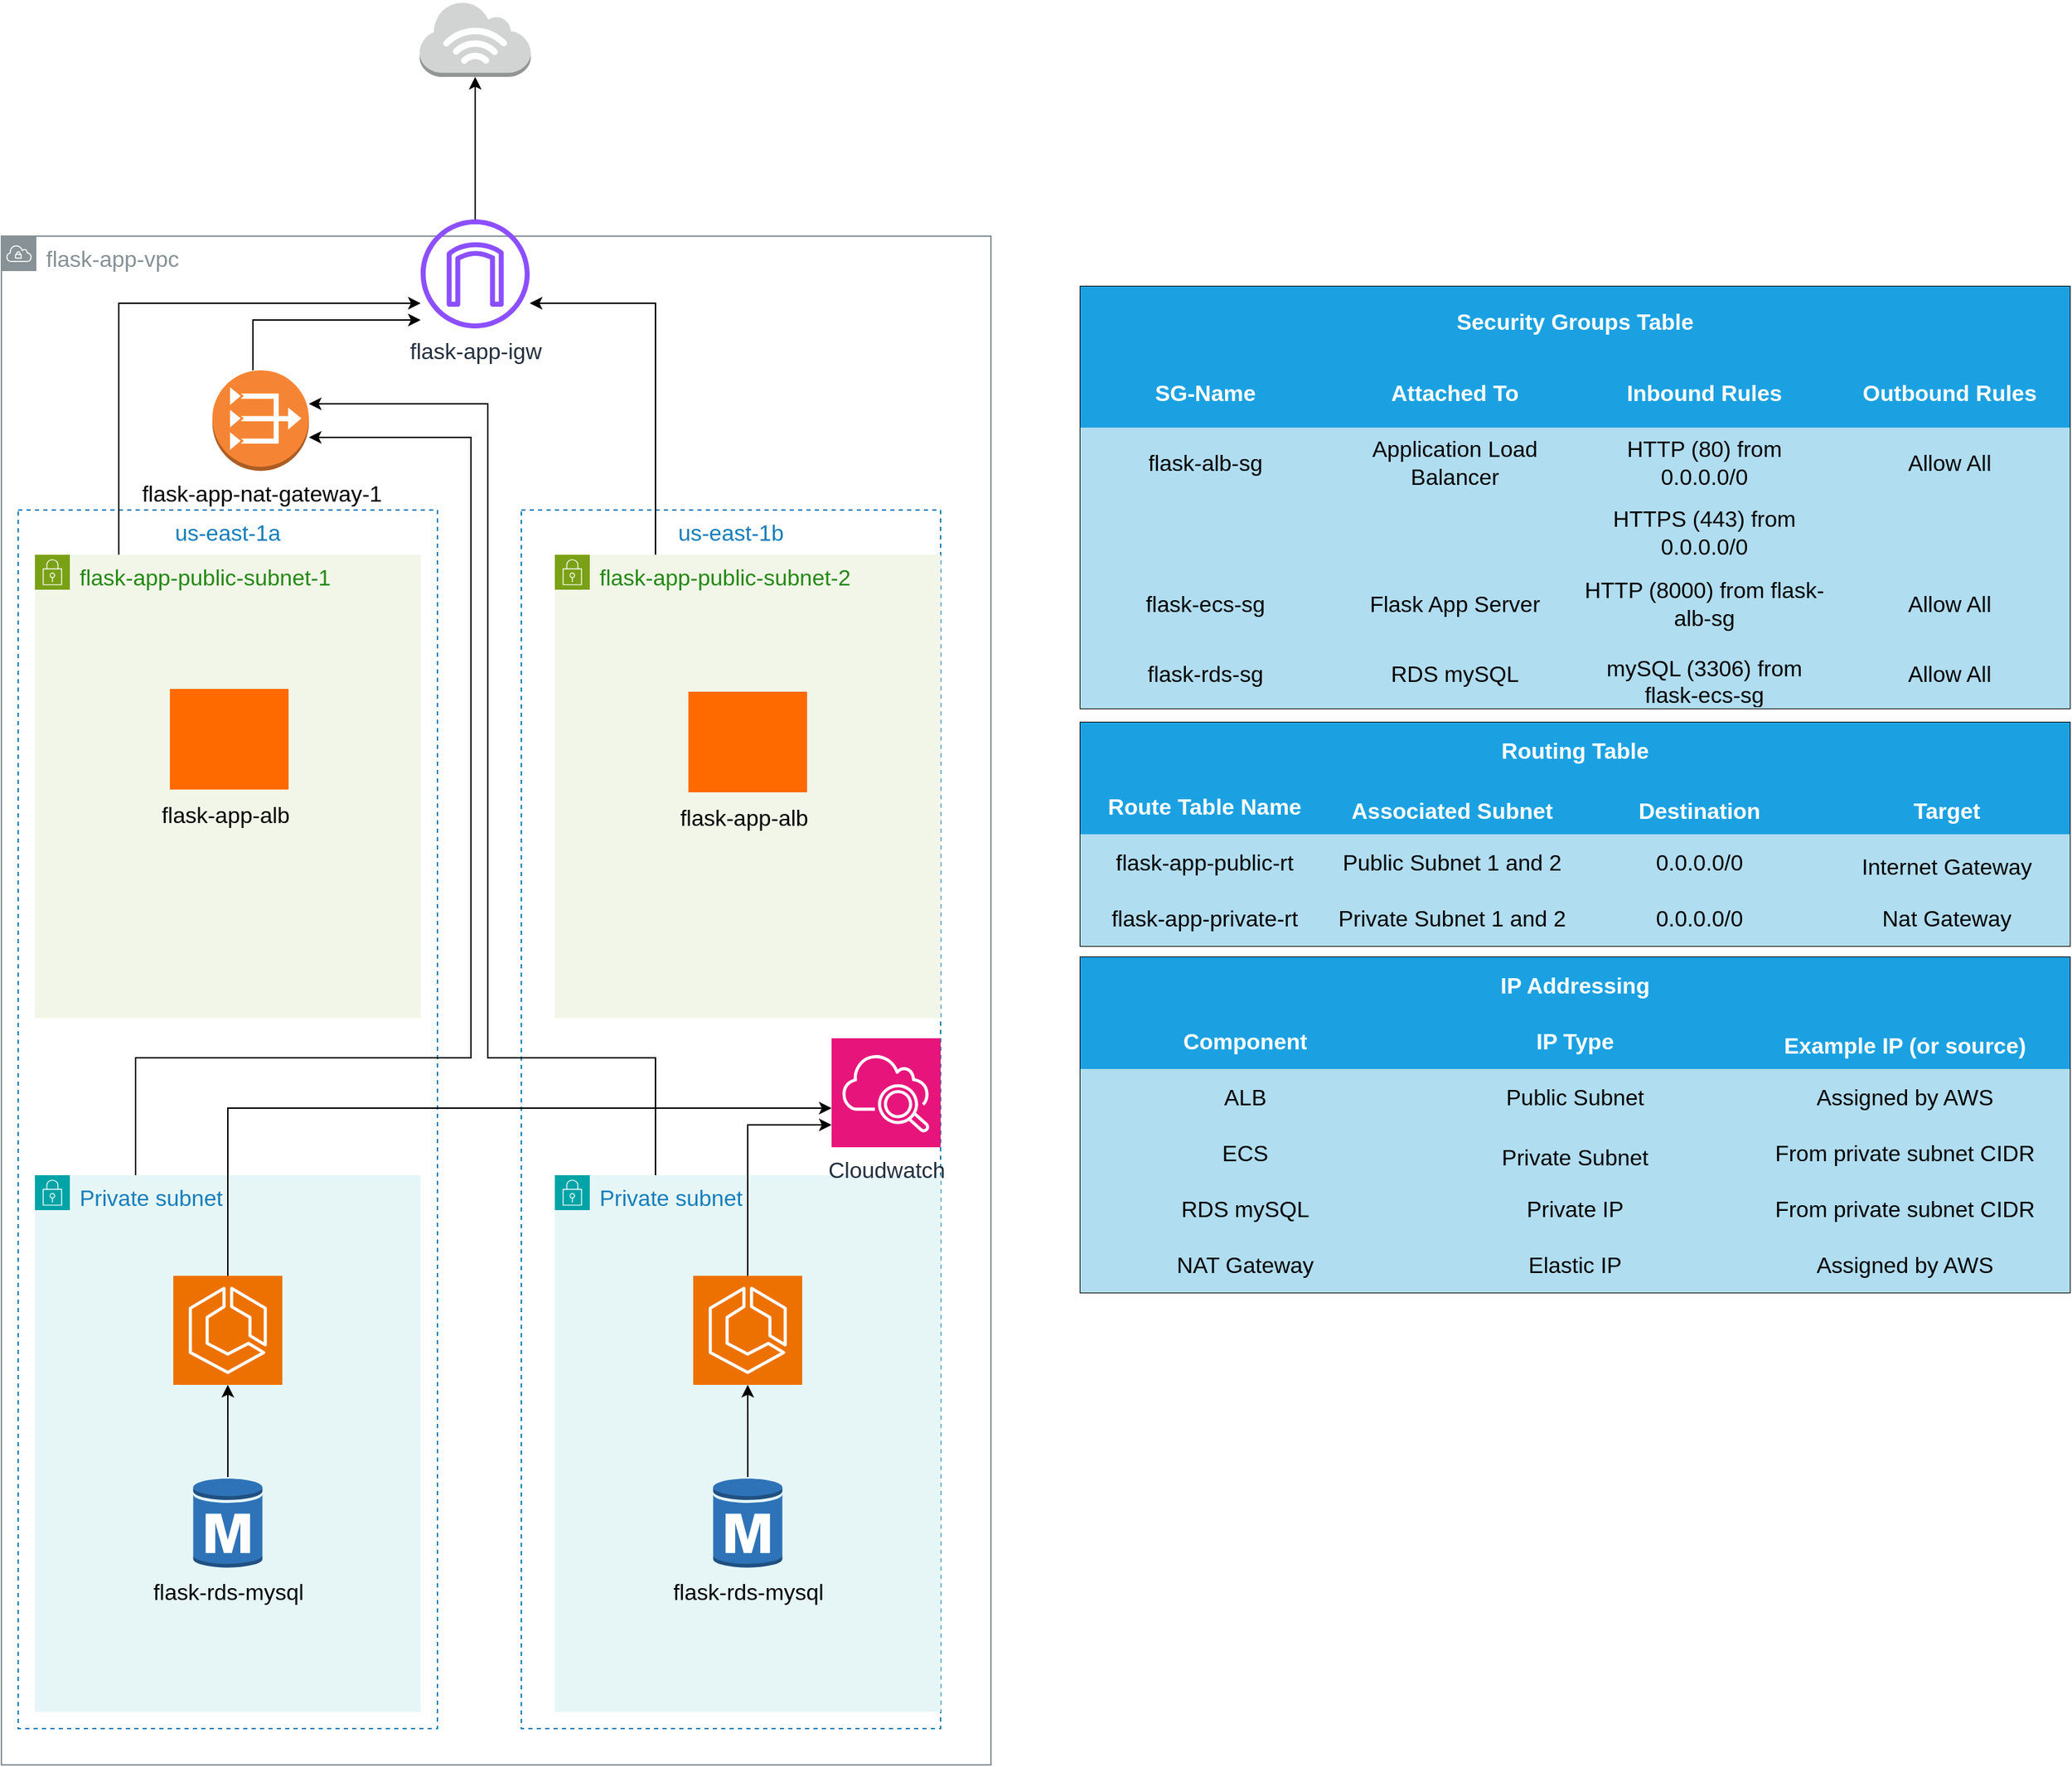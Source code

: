 <mxfile version="27.0.6">
  <diagram name="Page-1" id="0m1XhnVQOJABBrUDHAFr">
    <mxGraphModel dx="905" dy="2418" grid="1" gridSize="12" guides="1" tooltips="1" connect="1" arrows="1" fold="1" page="1" pageScale="1" pageWidth="850" pageHeight="1100" math="0" shadow="0">
      <root>
        <mxCell id="0" />
        <mxCell id="1" parent="0" />
        <mxCell id="5sGRlYk1nXiFRxYiFj2U-57" value="us-east-1a" style="fillColor=none;strokeColor=#147EBA;dashed=1;verticalAlign=top;fontStyle=0;fontColor=#147EBA;whiteSpace=wrap;html=1;fontSize=16;" vertex="1" parent="1">
          <mxGeometry x="1932" y="172" width="300" height="872" as="geometry" />
        </mxCell>
        <mxCell id="5sGRlYk1nXiFRxYiFj2U-2" value="flask-app-vpc" style="sketch=0;outlineConnect=0;gradientColor=none;html=1;whiteSpace=wrap;fontSize=16;fontStyle=0;shape=mxgraph.aws4.group;grIcon=mxgraph.aws4.group_vpc;strokeColor=#879196;fillColor=none;verticalAlign=top;align=left;spacingLeft=30;fontColor=#879196;dashed=0;" vertex="1" parent="1">
          <mxGeometry x="1920" y="-24" width="708" height="1094" as="geometry" />
        </mxCell>
        <mxCell id="5sGRlYk1nXiFRxYiFj2U-61" value="us-east-1b" style="fillColor=none;strokeColor=#147EBA;dashed=1;verticalAlign=top;fontStyle=0;fontColor=#147EBA;whiteSpace=wrap;html=1;fontSize=16;" vertex="1" parent="1">
          <mxGeometry x="2292" y="172" width="300" height="872" as="geometry" />
        </mxCell>
        <mxCell id="w7n4Dt8wZnps2Ih1N_sg-29" value="" style="shape=table;startSize=0;container=1;collapsible=0;childLayout=tableLayout;fontSize=16;" parent="1" vertex="1">
          <mxGeometry x="2692" y="12" width="708" height="302" as="geometry" />
        </mxCell>
        <mxCell id="w7n4Dt8wZnps2Ih1N_sg-30" value="" style="shape=tableRow;horizontal=0;startSize=0;swimlaneHead=0;swimlaneBody=0;strokeColor=inherit;top=0;left=0;bottom=0;right=0;collapsible=0;dropTarget=0;fillColor=none;points=[[0,0.5],[1,0.5]];portConstraint=eastwest;fontSize=16;" parent="w7n4Dt8wZnps2Ih1N_sg-29" vertex="1">
          <mxGeometry width="708" height="50" as="geometry" />
        </mxCell>
        <mxCell id="w7n4Dt8wZnps2Ih1N_sg-31" value="Security Groups Table" style="shape=partialRectangle;html=1;whiteSpace=wrap;connectable=0;overflow=hidden;top=0;left=0;bottom=0;right=0;pointerEvents=1;fontSize=16;rowspan=1;colspan=4;fontStyle=1;fillColor=#1ba1e2;strokeColor=#006EAF;fontColor=#ffffff;" parent="w7n4Dt8wZnps2Ih1N_sg-30" vertex="1">
          <mxGeometry width="708" height="50" as="geometry">
            <mxRectangle width="179" height="50" as="alternateBounds" />
          </mxGeometry>
        </mxCell>
        <mxCell id="w7n4Dt8wZnps2Ih1N_sg-32" value="" style="shape=partialRectangle;html=1;whiteSpace=wrap;connectable=0;strokeColor=#006EAF;overflow=hidden;fillColor=#1ba1e2;top=0;left=0;bottom=0;right=0;pointerEvents=1;fontSize=16;fontColor=#ffffff;" parent="w7n4Dt8wZnps2Ih1N_sg-30" vertex="1" visible="0">
          <mxGeometry x="179" width="178" height="50" as="geometry">
            <mxRectangle width="178" height="50" as="alternateBounds" />
          </mxGeometry>
        </mxCell>
        <mxCell id="w7n4Dt8wZnps2Ih1N_sg-33" value="" style="shape=partialRectangle;html=1;whiteSpace=wrap;connectable=0;strokeColor=#006EAF;overflow=hidden;fillColor=#1ba1e2;top=0;left=0;bottom=0;right=0;pointerEvents=1;fontSize=16;fontColor=#ffffff;" parent="w7n4Dt8wZnps2Ih1N_sg-30" vertex="1" visible="0">
          <mxGeometry x="357" width="179" height="50" as="geometry">
            <mxRectangle width="179" height="50" as="alternateBounds" />
          </mxGeometry>
        </mxCell>
        <mxCell id="w7n4Dt8wZnps2Ih1N_sg-42" style="shape=partialRectangle;html=1;whiteSpace=wrap;connectable=0;strokeColor=#006EAF;overflow=hidden;fillColor=#1ba1e2;top=0;left=0;bottom=0;right=0;pointerEvents=1;fontSize=16;fontColor=#ffffff;" parent="w7n4Dt8wZnps2Ih1N_sg-30" vertex="1" visible="0">
          <mxGeometry x="536" width="172" height="50" as="geometry">
            <mxRectangle width="172" height="50" as="alternateBounds" />
          </mxGeometry>
        </mxCell>
        <mxCell id="w7n4Dt8wZnps2Ih1N_sg-34" value="" style="shape=tableRow;horizontal=0;startSize=0;swimlaneHead=0;swimlaneBody=0;strokeColor=inherit;top=0;left=0;bottom=0;right=0;collapsible=0;dropTarget=0;fillColor=none;points=[[0,0.5],[1,0.5]];portConstraint=eastwest;fontSize=16;" parent="w7n4Dt8wZnps2Ih1N_sg-29" vertex="1">
          <mxGeometry y="50" width="708" height="51" as="geometry" />
        </mxCell>
        <mxCell id="w7n4Dt8wZnps2Ih1N_sg-35" value="SG-Name" style="shape=partialRectangle;html=1;whiteSpace=wrap;connectable=0;overflow=hidden;top=0;left=0;bottom=0;right=0;pointerEvents=1;fontSize=16;align=center;fontStyle=1;fillColor=#1ba1e2;strokeColor=#006EAF;fontColor=#ffffff;" parent="w7n4Dt8wZnps2Ih1N_sg-34" vertex="1">
          <mxGeometry width="179" height="51" as="geometry">
            <mxRectangle width="179" height="51" as="alternateBounds" />
          </mxGeometry>
        </mxCell>
        <mxCell id="w7n4Dt8wZnps2Ih1N_sg-36" value="Attached To" style="shape=partialRectangle;html=1;whiteSpace=wrap;connectable=0;overflow=hidden;top=0;left=0;bottom=0;right=0;pointerEvents=1;fontSize=16;align=center;fontStyle=1;fillColor=#1ba1e2;strokeColor=#006EAF;fontColor=#ffffff;" parent="w7n4Dt8wZnps2Ih1N_sg-34" vertex="1">
          <mxGeometry x="179" width="178" height="51" as="geometry">
            <mxRectangle width="178" height="51" as="alternateBounds" />
          </mxGeometry>
        </mxCell>
        <mxCell id="w7n4Dt8wZnps2Ih1N_sg-37" value="Inbound Rules" style="shape=partialRectangle;html=1;whiteSpace=wrap;connectable=0;overflow=hidden;top=0;left=0;bottom=0;right=0;pointerEvents=1;fontSize=16;align=center;fontStyle=1;fillColor=#1ba1e2;strokeColor=#006EAF;fontColor=#ffffff;" parent="w7n4Dt8wZnps2Ih1N_sg-34" vertex="1">
          <mxGeometry x="357" width="179" height="51" as="geometry">
            <mxRectangle width="179" height="51" as="alternateBounds" />
          </mxGeometry>
        </mxCell>
        <mxCell id="w7n4Dt8wZnps2Ih1N_sg-43" value="Outbound Rules" style="shape=partialRectangle;html=1;whiteSpace=wrap;connectable=0;overflow=hidden;top=0;left=0;bottom=0;right=0;pointerEvents=1;fontSize=16;align=center;fontStyle=1;fillColor=#1ba1e2;strokeColor=#006EAF;fontColor=#ffffff;" parent="w7n4Dt8wZnps2Ih1N_sg-34" vertex="1">
          <mxGeometry x="536" width="172" height="51" as="geometry">
            <mxRectangle width="172" height="51" as="alternateBounds" />
          </mxGeometry>
        </mxCell>
        <mxCell id="w7n4Dt8wZnps2Ih1N_sg-38" value="" style="shape=tableRow;horizontal=0;startSize=0;swimlaneHead=0;swimlaneBody=0;strokeColor=inherit;top=0;left=0;bottom=0;right=0;collapsible=0;dropTarget=0;fillColor=none;points=[[0,0.5],[1,0.5]];portConstraint=eastwest;fontSize=16;" parent="w7n4Dt8wZnps2Ih1N_sg-29" vertex="1">
          <mxGeometry y="101" width="708" height="50" as="geometry" />
        </mxCell>
        <mxCell id="w7n4Dt8wZnps2Ih1N_sg-39" value="flask-alb-sg" style="shape=partialRectangle;html=1;whiteSpace=wrap;connectable=0;overflow=hidden;top=0;left=0;bottom=0;right=0;pointerEvents=1;fontSize=16;fillColor=#b1ddf0;strokeColor=#10739e;" parent="w7n4Dt8wZnps2Ih1N_sg-38" vertex="1">
          <mxGeometry width="179" height="50" as="geometry">
            <mxRectangle width="179" height="50" as="alternateBounds" />
          </mxGeometry>
        </mxCell>
        <mxCell id="w7n4Dt8wZnps2Ih1N_sg-40" value="Application Load Balancer" style="shape=partialRectangle;html=1;whiteSpace=wrap;connectable=0;overflow=hidden;top=0;left=0;bottom=0;right=0;pointerEvents=1;fontSize=16;fillColor=#b1ddf0;strokeColor=#10739e;" parent="w7n4Dt8wZnps2Ih1N_sg-38" vertex="1">
          <mxGeometry x="179" width="178" height="50" as="geometry">
            <mxRectangle width="178" height="50" as="alternateBounds" />
          </mxGeometry>
        </mxCell>
        <mxCell id="w7n4Dt8wZnps2Ih1N_sg-41" value="HTTP (80) from 0.0.0.0/0" style="shape=partialRectangle;html=1;whiteSpace=wrap;connectable=0;overflow=hidden;top=0;left=0;bottom=0;right=0;pointerEvents=1;fontSize=16;fillColor=#b1ddf0;strokeColor=#10739e;" parent="w7n4Dt8wZnps2Ih1N_sg-38" vertex="1">
          <mxGeometry x="357" width="179" height="50" as="geometry">
            <mxRectangle width="179" height="50" as="alternateBounds" />
          </mxGeometry>
        </mxCell>
        <mxCell id="w7n4Dt8wZnps2Ih1N_sg-44" value="Allow All" style="shape=partialRectangle;html=1;whiteSpace=wrap;connectable=0;overflow=hidden;top=0;left=0;bottom=0;right=0;pointerEvents=1;fontSize=16;fillColor=#b1ddf0;strokeColor=#10739e;" parent="w7n4Dt8wZnps2Ih1N_sg-38" vertex="1">
          <mxGeometry x="536" width="172" height="50" as="geometry">
            <mxRectangle width="172" height="50" as="alternateBounds" />
          </mxGeometry>
        </mxCell>
        <mxCell id="w7n4Dt8wZnps2Ih1N_sg-113" style="shape=tableRow;horizontal=0;startSize=0;swimlaneHead=0;swimlaneBody=0;strokeColor=inherit;top=0;left=0;bottom=0;right=0;collapsible=0;dropTarget=0;fillColor=none;points=[[0,0.5],[1,0.5]];portConstraint=eastwest;fontSize=16;" parent="w7n4Dt8wZnps2Ih1N_sg-29" vertex="1">
          <mxGeometry y="151" width="708" height="50" as="geometry" />
        </mxCell>
        <mxCell id="w7n4Dt8wZnps2Ih1N_sg-114" style="shape=partialRectangle;html=1;whiteSpace=wrap;connectable=0;overflow=hidden;top=0;left=0;bottom=0;right=0;pointerEvents=1;fontSize=16;fillColor=#b1ddf0;strokeColor=#10739e;" parent="w7n4Dt8wZnps2Ih1N_sg-113" vertex="1">
          <mxGeometry width="179" height="50" as="geometry">
            <mxRectangle width="179" height="50" as="alternateBounds" />
          </mxGeometry>
        </mxCell>
        <mxCell id="w7n4Dt8wZnps2Ih1N_sg-115" value="" style="shape=partialRectangle;html=1;whiteSpace=wrap;connectable=0;overflow=hidden;top=0;left=0;bottom=0;right=0;pointerEvents=1;fontSize=16;fillColor=#b1ddf0;strokeColor=#10739e;" parent="w7n4Dt8wZnps2Ih1N_sg-113" vertex="1">
          <mxGeometry x="179" width="178" height="50" as="geometry">
            <mxRectangle width="178" height="50" as="alternateBounds" />
          </mxGeometry>
        </mxCell>
        <mxCell id="w7n4Dt8wZnps2Ih1N_sg-116" value="HTTPS (443) from 0.0.0.0/0" style="shape=partialRectangle;html=1;whiteSpace=wrap;connectable=0;overflow=hidden;top=0;left=0;bottom=0;right=0;pointerEvents=1;fontSize=16;fillColor=#b1ddf0;strokeColor=#10739e;" parent="w7n4Dt8wZnps2Ih1N_sg-113" vertex="1">
          <mxGeometry x="357" width="179" height="50" as="geometry">
            <mxRectangle width="179" height="50" as="alternateBounds" />
          </mxGeometry>
        </mxCell>
        <mxCell id="w7n4Dt8wZnps2Ih1N_sg-117" style="shape=partialRectangle;html=1;whiteSpace=wrap;connectable=0;overflow=hidden;top=0;left=0;bottom=0;right=0;pointerEvents=1;fontSize=16;fillColor=#b1ddf0;strokeColor=#10739e;" parent="w7n4Dt8wZnps2Ih1N_sg-113" vertex="1">
          <mxGeometry x="536" width="172" height="50" as="geometry">
            <mxRectangle width="172" height="50" as="alternateBounds" />
          </mxGeometry>
        </mxCell>
        <mxCell id="w7n4Dt8wZnps2Ih1N_sg-51" style="shape=tableRow;horizontal=0;startSize=0;swimlaneHead=0;swimlaneBody=0;strokeColor=inherit;top=0;left=0;bottom=0;right=0;collapsible=0;dropTarget=0;fillColor=none;points=[[0,0.5],[1,0.5]];portConstraint=eastwest;fontSize=16;" parent="w7n4Dt8wZnps2Ih1N_sg-29" vertex="1">
          <mxGeometry y="201" width="708" height="51" as="geometry" />
        </mxCell>
        <mxCell id="w7n4Dt8wZnps2Ih1N_sg-52" value="flask-ecs-sg" style="shape=partialRectangle;html=1;whiteSpace=wrap;connectable=0;overflow=hidden;top=0;left=0;bottom=0;right=0;pointerEvents=1;fontSize=16;fillColor=#b1ddf0;strokeColor=#10739e;" parent="w7n4Dt8wZnps2Ih1N_sg-51" vertex="1">
          <mxGeometry width="179" height="51" as="geometry">
            <mxRectangle width="179" height="51" as="alternateBounds" />
          </mxGeometry>
        </mxCell>
        <mxCell id="w7n4Dt8wZnps2Ih1N_sg-53" value="Flask App Server" style="shape=partialRectangle;html=1;whiteSpace=wrap;connectable=0;overflow=hidden;top=0;left=0;bottom=0;right=0;pointerEvents=1;fontSize=16;fillColor=#b1ddf0;strokeColor=#10739e;" parent="w7n4Dt8wZnps2Ih1N_sg-51" vertex="1">
          <mxGeometry x="179" width="178" height="51" as="geometry">
            <mxRectangle width="178" height="51" as="alternateBounds" />
          </mxGeometry>
        </mxCell>
        <mxCell id="w7n4Dt8wZnps2Ih1N_sg-54" value="HTTP (8000) from flask-alb-sg" style="shape=partialRectangle;html=1;whiteSpace=wrap;connectable=0;overflow=hidden;top=0;left=0;bottom=0;right=0;pointerEvents=1;fontSize=16;fillColor=#b1ddf0;strokeColor=#10739e;" parent="w7n4Dt8wZnps2Ih1N_sg-51" vertex="1">
          <mxGeometry x="357" width="179" height="51" as="geometry">
            <mxRectangle width="179" height="51" as="alternateBounds" />
          </mxGeometry>
        </mxCell>
        <mxCell id="w7n4Dt8wZnps2Ih1N_sg-55" value="Allow All" style="shape=partialRectangle;html=1;whiteSpace=wrap;connectable=0;overflow=hidden;top=0;left=0;bottom=0;right=0;pointerEvents=1;fontSize=16;fillColor=#b1ddf0;strokeColor=#10739e;" parent="w7n4Dt8wZnps2Ih1N_sg-51" vertex="1">
          <mxGeometry x="536" width="172" height="51" as="geometry">
            <mxRectangle width="172" height="51" as="alternateBounds" />
          </mxGeometry>
        </mxCell>
        <mxCell id="w7n4Dt8wZnps2Ih1N_sg-46" style="shape=tableRow;horizontal=0;startSize=0;swimlaneHead=0;swimlaneBody=0;strokeColor=inherit;top=0;left=0;bottom=0;right=0;collapsible=0;dropTarget=0;fillColor=none;points=[[0,0.5],[1,0.5]];portConstraint=eastwest;fontSize=16;" parent="w7n4Dt8wZnps2Ih1N_sg-29" vertex="1">
          <mxGeometry y="252" width="708" height="50" as="geometry" />
        </mxCell>
        <mxCell id="w7n4Dt8wZnps2Ih1N_sg-47" value="flask-rds-sg" style="shape=partialRectangle;html=1;whiteSpace=wrap;connectable=0;overflow=hidden;top=0;left=0;bottom=0;right=0;pointerEvents=1;fontSize=16;fillColor=#b1ddf0;strokeColor=#10739e;" parent="w7n4Dt8wZnps2Ih1N_sg-46" vertex="1">
          <mxGeometry width="179" height="50" as="geometry">
            <mxRectangle width="179" height="50" as="alternateBounds" />
          </mxGeometry>
        </mxCell>
        <mxCell id="w7n4Dt8wZnps2Ih1N_sg-48" value="RDS mySQL" style="shape=partialRectangle;html=1;whiteSpace=wrap;connectable=0;overflow=hidden;top=0;left=0;bottom=0;right=0;pointerEvents=1;fontSize=16;fillColor=#b1ddf0;strokeColor=#10739e;" parent="w7n4Dt8wZnps2Ih1N_sg-46" vertex="1">
          <mxGeometry x="179" width="178" height="50" as="geometry">
            <mxRectangle width="178" height="50" as="alternateBounds" />
          </mxGeometry>
        </mxCell>
        <mxCell id="w7n4Dt8wZnps2Ih1N_sg-49" value="&lt;table&gt;&lt;tbody&gt;&lt;tr&gt;&lt;td data-end=&quot;1834&quot; data-start=&quot;1813&quot; data-col-size=&quot;sm&quot;&gt;&lt;/td&gt;&lt;/tr&gt;&lt;/tbody&gt;&lt;/table&gt;&lt;table&gt;&lt;tbody&gt;&lt;tr&gt;&lt;td data-end=&quot;1878&quot; data-start=&quot;1834&quot; data-col-size=&quot;sm&quot;&gt;mySQL (3306) from flask-ecs-sg&lt;/td&gt;&lt;/tr&gt;&lt;/tbody&gt;&lt;/table&gt;" style="shape=partialRectangle;html=1;whiteSpace=wrap;connectable=0;overflow=hidden;top=0;left=0;bottom=0;right=0;pointerEvents=1;fontSize=16;fillColor=#b1ddf0;strokeColor=#10739e;" parent="w7n4Dt8wZnps2Ih1N_sg-46" vertex="1">
          <mxGeometry x="357" width="179" height="50" as="geometry">
            <mxRectangle width="179" height="50" as="alternateBounds" />
          </mxGeometry>
        </mxCell>
        <mxCell id="w7n4Dt8wZnps2Ih1N_sg-50" value="Allow All" style="shape=partialRectangle;html=1;whiteSpace=wrap;connectable=0;overflow=hidden;top=0;left=0;bottom=0;right=0;pointerEvents=1;fontSize=16;fillColor=#b1ddf0;strokeColor=#10739e;" parent="w7n4Dt8wZnps2Ih1N_sg-46" vertex="1">
          <mxGeometry x="536" width="172" height="50" as="geometry">
            <mxRectangle width="172" height="50" as="alternateBounds" />
          </mxGeometry>
        </mxCell>
        <mxCell id="w7n4Dt8wZnps2Ih1N_sg-56" value="" style="shape=table;startSize=0;container=1;collapsible=0;childLayout=tableLayout;fontSize=16;" parent="1" vertex="1">
          <mxGeometry x="2692" y="324" width="708" height="160" as="geometry" />
        </mxCell>
        <mxCell id="w7n4Dt8wZnps2Ih1N_sg-57" value="" style="shape=tableRow;horizontal=0;startSize=0;swimlaneHead=0;swimlaneBody=0;strokeColor=inherit;top=0;left=0;bottom=0;right=0;collapsible=0;dropTarget=0;fillColor=none;points=[[0,0.5],[1,0.5]];portConstraint=eastwest;fontSize=16;" parent="w7n4Dt8wZnps2Ih1N_sg-56" vertex="1">
          <mxGeometry width="708" height="40" as="geometry" />
        </mxCell>
        <mxCell id="w7n4Dt8wZnps2Ih1N_sg-58" value="Routing Table" style="shape=partialRectangle;html=1;whiteSpace=wrap;connectable=0;overflow=hidden;top=0;left=0;bottom=0;right=0;pointerEvents=1;fontSize=16;rowspan=1;colspan=4;fontStyle=1;fillColor=#1ba1e2;strokeColor=#006EAF;fontColor=#ffffff;" parent="w7n4Dt8wZnps2Ih1N_sg-57" vertex="1">
          <mxGeometry width="708" height="40" as="geometry">
            <mxRectangle width="178" height="40" as="alternateBounds" />
          </mxGeometry>
        </mxCell>
        <mxCell id="w7n4Dt8wZnps2Ih1N_sg-59" value="" style="shape=partialRectangle;html=1;whiteSpace=wrap;connectable=0;strokeColor=#006EAF;overflow=hidden;fillColor=#1ba1e2;top=0;left=0;bottom=0;right=0;pointerEvents=1;fontSize=16;fontColor=#ffffff;" parent="w7n4Dt8wZnps2Ih1N_sg-57" vertex="1" visible="0">
          <mxGeometry x="178" width="176" height="40" as="geometry">
            <mxRectangle width="176" height="40" as="alternateBounds" />
          </mxGeometry>
        </mxCell>
        <mxCell id="w7n4Dt8wZnps2Ih1N_sg-60" value="" style="shape=partialRectangle;html=1;whiteSpace=wrap;connectable=0;strokeColor=#006EAF;overflow=hidden;fillColor=#1ba1e2;top=0;left=0;bottom=0;right=0;pointerEvents=1;fontSize=16;fontColor=#ffffff;" parent="w7n4Dt8wZnps2Ih1N_sg-57" vertex="1" visible="0">
          <mxGeometry x="354" width="178" height="40" as="geometry">
            <mxRectangle width="178" height="40" as="alternateBounds" />
          </mxGeometry>
        </mxCell>
        <mxCell id="w7n4Dt8wZnps2Ih1N_sg-61" style="shape=partialRectangle;html=1;whiteSpace=wrap;connectable=0;strokeColor=#006EAF;overflow=hidden;fillColor=#1ba1e2;top=0;left=0;bottom=0;right=0;pointerEvents=1;fontSize=16;fontColor=#ffffff;" parent="w7n4Dt8wZnps2Ih1N_sg-57" vertex="1" visible="0">
          <mxGeometry x="532" width="176" height="40" as="geometry">
            <mxRectangle width="176" height="40" as="alternateBounds" />
          </mxGeometry>
        </mxCell>
        <mxCell id="w7n4Dt8wZnps2Ih1N_sg-62" value="" style="shape=tableRow;horizontal=0;startSize=0;swimlaneHead=0;swimlaneBody=0;strokeColor=inherit;top=0;left=0;bottom=0;right=0;collapsible=0;dropTarget=0;fillColor=none;points=[[0,0.5],[1,0.5]];portConstraint=eastwest;fontSize=16;" parent="w7n4Dt8wZnps2Ih1N_sg-56" vertex="1">
          <mxGeometry y="40" width="708" height="40" as="geometry" />
        </mxCell>
        <mxCell id="w7n4Dt8wZnps2Ih1N_sg-63" value="Route Table Name" style="shape=partialRectangle;html=1;whiteSpace=wrap;connectable=0;overflow=hidden;top=0;left=0;bottom=0;right=0;pointerEvents=1;fontSize=16;align=center;fontStyle=1;fillColor=#1ba1e2;strokeColor=#006EAF;fontColor=#ffffff;" parent="w7n4Dt8wZnps2Ih1N_sg-62" vertex="1">
          <mxGeometry width="178" height="40" as="geometry">
            <mxRectangle width="178" height="40" as="alternateBounds" />
          </mxGeometry>
        </mxCell>
        <mxCell id="w7n4Dt8wZnps2Ih1N_sg-64" value="&lt;table&gt;&lt;tbody&gt;&lt;tr&gt;&lt;th data-col-size=&quot;sm&quot; data-end=&quot;1976&quot; data-start=&quot;1957&quot;&gt;&lt;/th&gt;&lt;/tr&gt;&lt;/tbody&gt;&lt;/table&gt;&lt;table&gt;&lt;tbody&gt;&lt;tr&gt;&lt;th data-col-size=&quot;sm&quot; data-end=&quot;1996&quot; data-start=&quot;1976&quot;&gt;Associated Subnet&lt;/th&gt;&lt;/tr&gt;&lt;/tbody&gt;&lt;/table&gt;" style="shape=partialRectangle;html=1;whiteSpace=wrap;connectable=0;overflow=hidden;top=0;left=0;bottom=0;right=0;pointerEvents=1;fontSize=16;align=center;fontStyle=1;fillColor=#1ba1e2;strokeColor=#006EAF;fontColor=#ffffff;" parent="w7n4Dt8wZnps2Ih1N_sg-62" vertex="1">
          <mxGeometry x="178" width="176" height="40" as="geometry">
            <mxRectangle width="176" height="40" as="alternateBounds" />
          </mxGeometry>
        </mxCell>
        <mxCell id="w7n4Dt8wZnps2Ih1N_sg-65" value="&lt;table&gt;&lt;tbody&gt;&lt;tr&gt;&lt;th data-col-size=&quot;sm&quot; data-end=&quot;1996&quot; data-start=&quot;1976&quot;&gt;&lt;/th&gt;&lt;/tr&gt;&lt;/tbody&gt;&lt;/table&gt;&lt;table&gt;&lt;tbody&gt;&lt;tr&gt;&lt;th data-col-size=&quot;sm&quot; data-end=&quot;2010&quot; data-start=&quot;1996&quot;&gt;Destination&lt;/th&gt;&lt;/tr&gt;&lt;/tbody&gt;&lt;/table&gt;" style="shape=partialRectangle;html=1;whiteSpace=wrap;connectable=0;overflow=hidden;top=0;left=0;bottom=0;right=0;pointerEvents=1;fontSize=16;align=center;fontStyle=1;fillColor=#1ba1e2;strokeColor=#006EAF;fontColor=#ffffff;" parent="w7n4Dt8wZnps2Ih1N_sg-62" vertex="1">
          <mxGeometry x="354" width="178" height="40" as="geometry">
            <mxRectangle width="178" height="40" as="alternateBounds" />
          </mxGeometry>
        </mxCell>
        <mxCell id="w7n4Dt8wZnps2Ih1N_sg-66" value="&lt;table&gt;&lt;tbody&gt;&lt;tr&gt;&lt;th data-col-size=&quot;sm&quot; data-end=&quot;2010&quot; data-start=&quot;1996&quot;&gt;&lt;/th&gt;&lt;/tr&gt;&lt;/tbody&gt;&lt;/table&gt;&lt;table&gt;&lt;tbody&gt;&lt;tr&gt;&lt;th data-col-size=&quot;sm&quot; data-end=&quot;2029&quot; data-start=&quot;2010&quot;&gt;Target&lt;/th&gt;&lt;/tr&gt;&lt;/tbody&gt;&lt;/table&gt;" style="shape=partialRectangle;html=1;whiteSpace=wrap;connectable=0;overflow=hidden;top=0;left=0;bottom=0;right=0;pointerEvents=1;fontSize=16;align=center;fontStyle=1;fillColor=#1ba1e2;strokeColor=#006EAF;fontColor=#ffffff;" parent="w7n4Dt8wZnps2Ih1N_sg-62" vertex="1">
          <mxGeometry x="532" width="176" height="40" as="geometry">
            <mxRectangle width="176" height="40" as="alternateBounds" />
          </mxGeometry>
        </mxCell>
        <mxCell id="w7n4Dt8wZnps2Ih1N_sg-67" value="" style="shape=tableRow;horizontal=0;startSize=0;swimlaneHead=0;swimlaneBody=0;strokeColor=inherit;top=0;left=0;bottom=0;right=0;collapsible=0;dropTarget=0;fillColor=none;points=[[0,0.5],[1,0.5]];portConstraint=eastwest;fontSize=16;" parent="w7n4Dt8wZnps2Ih1N_sg-56" vertex="1">
          <mxGeometry y="80" width="708" height="40" as="geometry" />
        </mxCell>
        <mxCell id="w7n4Dt8wZnps2Ih1N_sg-68" value="flask-app-public-rt" style="shape=partialRectangle;html=1;whiteSpace=wrap;connectable=0;overflow=hidden;top=0;left=0;bottom=0;right=0;pointerEvents=1;fontSize=16;fillColor=#b1ddf0;strokeColor=#10739e;" parent="w7n4Dt8wZnps2Ih1N_sg-67" vertex="1">
          <mxGeometry width="178" height="40" as="geometry">
            <mxRectangle width="178" height="40" as="alternateBounds" />
          </mxGeometry>
        </mxCell>
        <mxCell id="w7n4Dt8wZnps2Ih1N_sg-69" value="Public Subnet 1 and 2" style="shape=partialRectangle;html=1;whiteSpace=wrap;connectable=0;overflow=hidden;top=0;left=0;bottom=0;right=0;pointerEvents=1;fontSize=16;fillColor=#b1ddf0;strokeColor=#10739e;" parent="w7n4Dt8wZnps2Ih1N_sg-67" vertex="1">
          <mxGeometry x="178" width="176" height="40" as="geometry">
            <mxRectangle width="176" height="40" as="alternateBounds" />
          </mxGeometry>
        </mxCell>
        <mxCell id="w7n4Dt8wZnps2Ih1N_sg-70" value="0.0.0.0/0" style="shape=partialRectangle;html=1;whiteSpace=wrap;connectable=0;overflow=hidden;top=0;left=0;bottom=0;right=0;pointerEvents=1;fontSize=16;fillColor=#b1ddf0;strokeColor=#10739e;" parent="w7n4Dt8wZnps2Ih1N_sg-67" vertex="1">
          <mxGeometry x="354" width="178" height="40" as="geometry">
            <mxRectangle width="178" height="40" as="alternateBounds" />
          </mxGeometry>
        </mxCell>
        <mxCell id="w7n4Dt8wZnps2Ih1N_sg-71" value="&lt;table&gt;&lt;tbody&gt;&lt;tr&gt;&lt;td data-end=&quot;2156&quot; data-start=&quot;2142&quot; data-col-size=&quot;sm&quot;&gt;&lt;/td&gt;&lt;/tr&gt;&lt;/tbody&gt;&lt;/table&gt;&lt;table&gt;&lt;tbody&gt;&lt;tr&gt;&lt;td data-end=&quot;2175&quot; data-start=&quot;2156&quot; data-col-size=&quot;sm&quot;&gt;Internet Gateway&lt;/td&gt;&lt;/tr&gt;&lt;/tbody&gt;&lt;/table&gt;" style="shape=partialRectangle;html=1;whiteSpace=wrap;connectable=0;overflow=hidden;top=0;left=0;bottom=0;right=0;pointerEvents=1;fontSize=16;fillColor=#b1ddf0;strokeColor=#10739e;" parent="w7n4Dt8wZnps2Ih1N_sg-67" vertex="1">
          <mxGeometry x="532" width="176" height="40" as="geometry">
            <mxRectangle width="176" height="40" as="alternateBounds" />
          </mxGeometry>
        </mxCell>
        <mxCell id="w7n4Dt8wZnps2Ih1N_sg-72" style="shape=tableRow;horizontal=0;startSize=0;swimlaneHead=0;swimlaneBody=0;strokeColor=inherit;top=0;left=0;bottom=0;right=0;collapsible=0;dropTarget=0;fillColor=none;points=[[0,0.5],[1,0.5]];portConstraint=eastwest;fontSize=16;" parent="w7n4Dt8wZnps2Ih1N_sg-56" vertex="1">
          <mxGeometry y="120" width="708" height="40" as="geometry" />
        </mxCell>
        <mxCell id="w7n4Dt8wZnps2Ih1N_sg-73" value="flask-app-private-rt" style="shape=partialRectangle;html=1;whiteSpace=wrap;connectable=0;overflow=hidden;top=0;left=0;bottom=0;right=0;pointerEvents=1;fontSize=16;fillColor=#b1ddf0;strokeColor=#10739e;" parent="w7n4Dt8wZnps2Ih1N_sg-72" vertex="1">
          <mxGeometry width="178" height="40" as="geometry">
            <mxRectangle width="178" height="40" as="alternateBounds" />
          </mxGeometry>
        </mxCell>
        <mxCell id="w7n4Dt8wZnps2Ih1N_sg-74" value="Private Subnet 1 and 2" style="shape=partialRectangle;html=1;whiteSpace=wrap;connectable=0;overflow=hidden;top=0;left=0;bottom=0;right=0;pointerEvents=1;fontSize=16;fillColor=#b1ddf0;strokeColor=#10739e;" parent="w7n4Dt8wZnps2Ih1N_sg-72" vertex="1">
          <mxGeometry x="178" width="176" height="40" as="geometry">
            <mxRectangle width="176" height="40" as="alternateBounds" />
          </mxGeometry>
        </mxCell>
        <mxCell id="w7n4Dt8wZnps2Ih1N_sg-75" value="0.0.0.0/0" style="shape=partialRectangle;html=1;whiteSpace=wrap;connectable=0;overflow=hidden;top=0;left=0;bottom=0;right=0;pointerEvents=1;fontSize=16;fillColor=#b1ddf0;strokeColor=#10739e;" parent="w7n4Dt8wZnps2Ih1N_sg-72" vertex="1">
          <mxGeometry x="354" width="178" height="40" as="geometry">
            <mxRectangle width="178" height="40" as="alternateBounds" />
          </mxGeometry>
        </mxCell>
        <mxCell id="w7n4Dt8wZnps2Ih1N_sg-76" value="Nat Gateway" style="shape=partialRectangle;html=1;whiteSpace=wrap;connectable=0;overflow=hidden;top=0;left=0;bottom=0;right=0;pointerEvents=1;fontSize=16;fillColor=#b1ddf0;strokeColor=#10739e;" parent="w7n4Dt8wZnps2Ih1N_sg-72" vertex="1">
          <mxGeometry x="532" width="176" height="40" as="geometry">
            <mxRectangle width="176" height="40" as="alternateBounds" />
          </mxGeometry>
        </mxCell>
        <mxCell id="w7n4Dt8wZnps2Ih1N_sg-82" value="" style="shape=table;startSize=0;container=1;collapsible=0;childLayout=tableLayout;fontSize=16;" parent="1" vertex="1">
          <mxGeometry x="2692" y="492" width="708" height="240" as="geometry" />
        </mxCell>
        <mxCell id="w7n4Dt8wZnps2Ih1N_sg-83" value="" style="shape=tableRow;horizontal=0;startSize=0;swimlaneHead=0;swimlaneBody=0;strokeColor=inherit;top=0;left=0;bottom=0;right=0;collapsible=0;dropTarget=0;fillColor=none;points=[[0,0.5],[1,0.5]];portConstraint=eastwest;fontSize=16;" parent="w7n4Dt8wZnps2Ih1N_sg-82" vertex="1">
          <mxGeometry width="708" height="40" as="geometry" />
        </mxCell>
        <mxCell id="w7n4Dt8wZnps2Ih1N_sg-84" value="IP Addressing" style="shape=partialRectangle;html=1;whiteSpace=wrap;connectable=0;overflow=hidden;top=0;left=0;bottom=0;right=0;pointerEvents=1;fontSize=16;fontStyle=1;fillColor=#1ba1e2;strokeColor=#006EAF;fontColor=#ffffff;rowspan=1;colspan=3;" parent="w7n4Dt8wZnps2Ih1N_sg-83" vertex="1">
          <mxGeometry width="708" height="40" as="geometry">
            <mxRectangle width="236" height="40" as="alternateBounds" />
          </mxGeometry>
        </mxCell>
        <mxCell id="w7n4Dt8wZnps2Ih1N_sg-85" value="" style="shape=partialRectangle;html=1;whiteSpace=wrap;connectable=0;strokeColor=#006EAF;overflow=hidden;fillColor=#1ba1e2;top=0;left=0;bottom=0;right=0;pointerEvents=1;fontSize=16;fontColor=#ffffff;" parent="w7n4Dt8wZnps2Ih1N_sg-83" vertex="1" visible="0">
          <mxGeometry x="236" width="236" height="40" as="geometry">
            <mxRectangle width="236" height="40" as="alternateBounds" />
          </mxGeometry>
        </mxCell>
        <mxCell id="w7n4Dt8wZnps2Ih1N_sg-86" value="" style="shape=partialRectangle;html=1;whiteSpace=wrap;connectable=0;strokeColor=#006EAF;overflow=hidden;fillColor=#1ba1e2;top=0;left=0;bottom=0;right=0;pointerEvents=1;fontSize=16;fontColor=#ffffff;" parent="w7n4Dt8wZnps2Ih1N_sg-83" vertex="1" visible="0">
          <mxGeometry x="472" width="236" height="40" as="geometry">
            <mxRectangle width="236" height="40" as="alternateBounds" />
          </mxGeometry>
        </mxCell>
        <mxCell id="w7n4Dt8wZnps2Ih1N_sg-88" value="" style="shape=tableRow;horizontal=0;startSize=0;swimlaneHead=0;swimlaneBody=0;strokeColor=inherit;top=0;left=0;bottom=0;right=0;collapsible=0;dropTarget=0;fillColor=none;points=[[0,0.5],[1,0.5]];portConstraint=eastwest;fontSize=16;" parent="w7n4Dt8wZnps2Ih1N_sg-82" vertex="1">
          <mxGeometry y="40" width="708" height="40" as="geometry" />
        </mxCell>
        <mxCell id="w7n4Dt8wZnps2Ih1N_sg-89" value="Component" style="shape=partialRectangle;html=1;whiteSpace=wrap;connectable=0;overflow=hidden;top=0;left=0;bottom=0;right=0;pointerEvents=1;fontSize=16;align=center;fontStyle=1;fillColor=#1ba1e2;strokeColor=#006EAF;fontColor=#ffffff;" parent="w7n4Dt8wZnps2Ih1N_sg-88" vertex="1">
          <mxGeometry width="236" height="40" as="geometry">
            <mxRectangle width="236" height="40" as="alternateBounds" />
          </mxGeometry>
        </mxCell>
        <mxCell id="w7n4Dt8wZnps2Ih1N_sg-90" value="IP Type" style="shape=partialRectangle;html=1;whiteSpace=wrap;connectable=0;overflow=hidden;top=0;left=0;bottom=0;right=0;pointerEvents=1;fontSize=16;align=center;fontStyle=1;fillColor=#1ba1e2;strokeColor=#006EAF;fontColor=#ffffff;" parent="w7n4Dt8wZnps2Ih1N_sg-88" vertex="1">
          <mxGeometry x="236" width="236" height="40" as="geometry">
            <mxRectangle width="236" height="40" as="alternateBounds" />
          </mxGeometry>
        </mxCell>
        <mxCell id="w7n4Dt8wZnps2Ih1N_sg-91" value="&lt;table&gt;&lt;tbody&gt;&lt;tr&gt;&lt;th data-col-size=&quot;sm&quot; data-end=&quot;2310&quot; data-start=&quot;2296&quot;&gt;&lt;/th&gt;&lt;/tr&gt;&lt;/tbody&gt;&lt;/table&gt;&lt;table&gt;&lt;tbody&gt;&lt;tr&gt;&lt;th data-col-size=&quot;sm&quot; data-end=&quot;2341&quot; data-start=&quot;2310&quot;&gt;Example IP (or source)&lt;/th&gt;&lt;/tr&gt;&lt;/tbody&gt;&lt;/table&gt;" style="shape=partialRectangle;html=1;whiteSpace=wrap;connectable=0;overflow=hidden;top=0;left=0;bottom=0;right=0;pointerEvents=1;fontSize=16;align=center;fontStyle=1;fillColor=#1ba1e2;strokeColor=#006EAF;fontColor=#ffffff;" parent="w7n4Dt8wZnps2Ih1N_sg-88" vertex="1">
          <mxGeometry x="472" width="236" height="40" as="geometry">
            <mxRectangle width="236" height="40" as="alternateBounds" />
          </mxGeometry>
        </mxCell>
        <mxCell id="w7n4Dt8wZnps2Ih1N_sg-93" value="" style="shape=tableRow;horizontal=0;startSize=0;swimlaneHead=0;swimlaneBody=0;strokeColor=inherit;top=0;left=0;bottom=0;right=0;collapsible=0;dropTarget=0;fillColor=none;points=[[0,0.5],[1,0.5]];portConstraint=eastwest;fontSize=16;" parent="w7n4Dt8wZnps2Ih1N_sg-82" vertex="1">
          <mxGeometry y="80" width="708" height="40" as="geometry" />
        </mxCell>
        <mxCell id="w7n4Dt8wZnps2Ih1N_sg-94" value="ALB" style="shape=partialRectangle;html=1;whiteSpace=wrap;connectable=0;overflow=hidden;top=0;left=0;bottom=0;right=0;pointerEvents=1;fontSize=16;fillColor=#b1ddf0;strokeColor=#10739e;" parent="w7n4Dt8wZnps2Ih1N_sg-93" vertex="1">
          <mxGeometry width="236" height="40" as="geometry">
            <mxRectangle width="236" height="40" as="alternateBounds" />
          </mxGeometry>
        </mxCell>
        <mxCell id="w7n4Dt8wZnps2Ih1N_sg-95" value="&lt;table&gt;&lt;tbody&gt;&lt;tr&gt;&lt;td data-end=&quot;2142&quot; data-start=&quot;2122&quot; data-col-size=&quot;sm&quot;&gt;Public Subnet&lt;/td&gt;&lt;/tr&gt;&lt;/tbody&gt;&lt;/table&gt;" style="shape=partialRectangle;html=1;whiteSpace=wrap;connectable=0;overflow=hidden;top=0;left=0;bottom=0;right=0;pointerEvents=1;fontSize=16;fillColor=#b1ddf0;strokeColor=#10739e;" parent="w7n4Dt8wZnps2Ih1N_sg-93" vertex="1">
          <mxGeometry x="236" width="236" height="40" as="geometry">
            <mxRectangle width="236" height="40" as="alternateBounds" />
          </mxGeometry>
        </mxCell>
        <mxCell id="w7n4Dt8wZnps2Ih1N_sg-96" value="Assigned by AWS" style="shape=partialRectangle;html=1;whiteSpace=wrap;connectable=0;overflow=hidden;top=0;left=0;bottom=0;right=0;pointerEvents=1;fontSize=16;fillColor=#b1ddf0;strokeColor=#10739e;" parent="w7n4Dt8wZnps2Ih1N_sg-93" vertex="1">
          <mxGeometry x="472" width="236" height="40" as="geometry">
            <mxRectangle width="236" height="40" as="alternateBounds" />
          </mxGeometry>
        </mxCell>
        <mxCell id="w7n4Dt8wZnps2Ih1N_sg-98" style="shape=tableRow;horizontal=0;startSize=0;swimlaneHead=0;swimlaneBody=0;strokeColor=inherit;top=0;left=0;bottom=0;right=0;collapsible=0;dropTarget=0;fillColor=none;points=[[0,0.5],[1,0.5]];portConstraint=eastwest;fontSize=16;" parent="w7n4Dt8wZnps2Ih1N_sg-82" vertex="1">
          <mxGeometry y="120" width="708" height="40" as="geometry" />
        </mxCell>
        <mxCell id="w7n4Dt8wZnps2Ih1N_sg-99" value="ECS" style="shape=partialRectangle;html=1;whiteSpace=wrap;connectable=0;overflow=hidden;top=0;left=0;bottom=0;right=0;pointerEvents=1;fontSize=16;fillColor=#b1ddf0;strokeColor=#10739e;" parent="w7n4Dt8wZnps2Ih1N_sg-98" vertex="1">
          <mxGeometry width="236" height="40" as="geometry">
            <mxRectangle width="236" height="40" as="alternateBounds" />
          </mxGeometry>
        </mxCell>
        <mxCell id="w7n4Dt8wZnps2Ih1N_sg-100" value="&lt;table&gt;&lt;tbody&gt;&lt;tr&gt;&lt;td data-col-size=&quot;sm&quot; data-end=&quot;2195&quot; data-start=&quot;2176&quot;&gt;&lt;/td&gt;&lt;/tr&gt;&lt;/tbody&gt;&lt;/table&gt;&lt;table&gt;&lt;tbody&gt;&lt;tr&gt;&lt;td data-col-size=&quot;sm&quot; data-end=&quot;2215&quot; data-start=&quot;2195&quot;&gt;Private Subnet&lt;/td&gt;&lt;/tr&gt;&lt;/tbody&gt;&lt;/table&gt;" style="shape=partialRectangle;html=1;whiteSpace=wrap;connectable=0;overflow=hidden;top=0;left=0;bottom=0;right=0;pointerEvents=1;fontSize=16;fillColor=#b1ddf0;strokeColor=#10739e;" parent="w7n4Dt8wZnps2Ih1N_sg-98" vertex="1">
          <mxGeometry x="236" width="236" height="40" as="geometry">
            <mxRectangle width="236" height="40" as="alternateBounds" />
          </mxGeometry>
        </mxCell>
        <mxCell id="w7n4Dt8wZnps2Ih1N_sg-101" value="From private subnet CIDR" style="shape=partialRectangle;html=1;whiteSpace=wrap;connectable=0;overflow=hidden;top=0;left=0;bottom=0;right=0;pointerEvents=1;fontSize=16;fillColor=#b1ddf0;strokeColor=#10739e;" parent="w7n4Dt8wZnps2Ih1N_sg-98" vertex="1">
          <mxGeometry x="472" width="236" height="40" as="geometry">
            <mxRectangle width="236" height="40" as="alternateBounds" />
          </mxGeometry>
        </mxCell>
        <mxCell id="w7n4Dt8wZnps2Ih1N_sg-103" style="shape=tableRow;horizontal=0;startSize=0;swimlaneHead=0;swimlaneBody=0;strokeColor=inherit;top=0;left=0;bottom=0;right=0;collapsible=0;dropTarget=0;fillColor=none;points=[[0,0.5],[1,0.5]];portConstraint=eastwest;fontSize=16;" parent="w7n4Dt8wZnps2Ih1N_sg-82" vertex="1">
          <mxGeometry y="160" width="708" height="40" as="geometry" />
        </mxCell>
        <mxCell id="w7n4Dt8wZnps2Ih1N_sg-104" value="RDS mySQL" style="shape=partialRectangle;html=1;whiteSpace=wrap;connectable=0;overflow=hidden;top=0;left=0;bottom=0;right=0;pointerEvents=1;fontSize=16;fillColor=#b1ddf0;strokeColor=#10739e;" parent="w7n4Dt8wZnps2Ih1N_sg-103" vertex="1">
          <mxGeometry width="236" height="40" as="geometry">
            <mxRectangle width="236" height="40" as="alternateBounds" />
          </mxGeometry>
        </mxCell>
        <mxCell id="w7n4Dt8wZnps2Ih1N_sg-105" value="Private IP" style="shape=partialRectangle;html=1;whiteSpace=wrap;connectable=0;overflow=hidden;top=0;left=0;bottom=0;right=0;pointerEvents=1;fontSize=16;fillColor=#b1ddf0;strokeColor=#10739e;" parent="w7n4Dt8wZnps2Ih1N_sg-103" vertex="1">
          <mxGeometry x="236" width="236" height="40" as="geometry">
            <mxRectangle width="236" height="40" as="alternateBounds" />
          </mxGeometry>
        </mxCell>
        <mxCell id="w7n4Dt8wZnps2Ih1N_sg-106" value="From private subnet CIDR" style="shape=partialRectangle;html=1;whiteSpace=wrap;connectable=0;overflow=hidden;top=0;left=0;bottom=0;right=0;pointerEvents=1;fontSize=16;fillColor=#b1ddf0;strokeColor=#10739e;" parent="w7n4Dt8wZnps2Ih1N_sg-103" vertex="1">
          <mxGeometry x="472" width="236" height="40" as="geometry">
            <mxRectangle width="236" height="40" as="alternateBounds" />
          </mxGeometry>
        </mxCell>
        <mxCell id="5sGRlYk1nXiFRxYiFj2U-32" style="shape=tableRow;horizontal=0;startSize=0;swimlaneHead=0;swimlaneBody=0;strokeColor=inherit;top=0;left=0;bottom=0;right=0;collapsible=0;dropTarget=0;fillColor=none;points=[[0,0.5],[1,0.5]];portConstraint=eastwest;fontSize=16;" vertex="1" parent="w7n4Dt8wZnps2Ih1N_sg-82">
          <mxGeometry y="200" width="708" height="40" as="geometry" />
        </mxCell>
        <mxCell id="5sGRlYk1nXiFRxYiFj2U-33" value="NAT Gateway" style="shape=partialRectangle;html=1;whiteSpace=wrap;connectable=0;overflow=hidden;top=0;left=0;bottom=0;right=0;pointerEvents=1;fontSize=16;fillColor=#b1ddf0;strokeColor=#10739e;" vertex="1" parent="5sGRlYk1nXiFRxYiFj2U-32">
          <mxGeometry width="236" height="40" as="geometry">
            <mxRectangle width="236" height="40" as="alternateBounds" />
          </mxGeometry>
        </mxCell>
        <mxCell id="5sGRlYk1nXiFRxYiFj2U-34" value="Elastic IP" style="shape=partialRectangle;html=1;whiteSpace=wrap;connectable=0;overflow=hidden;top=0;left=0;bottom=0;right=0;pointerEvents=1;fontSize=16;fillColor=#b1ddf0;strokeColor=#10739e;" vertex="1" parent="5sGRlYk1nXiFRxYiFj2U-32">
          <mxGeometry x="236" width="236" height="40" as="geometry">
            <mxRectangle width="236" height="40" as="alternateBounds" />
          </mxGeometry>
        </mxCell>
        <mxCell id="5sGRlYk1nXiFRxYiFj2U-35" value="Assigned by AWS" style="shape=partialRectangle;html=1;whiteSpace=wrap;connectable=0;overflow=hidden;top=0;left=0;bottom=0;right=0;pointerEvents=1;fontSize=16;fillColor=#b1ddf0;strokeColor=#10739e;" vertex="1" parent="5sGRlYk1nXiFRxYiFj2U-32">
          <mxGeometry x="472" width="236" height="40" as="geometry">
            <mxRectangle width="236" height="40" as="alternateBounds" />
          </mxGeometry>
        </mxCell>
        <mxCell id="5sGRlYk1nXiFRxYiFj2U-4" style="edgeStyle=orthogonalEdgeStyle;rounded=0;orthogonalLoop=1;jettySize=auto;html=1;fontSize=16;" edge="1" parent="1" source="UvQYzmHIFwS6KwM0IXhG-1" target="5sGRlYk1nXiFRxYiFj2U-3">
          <mxGeometry relative="1" as="geometry">
            <Array as="points">
              <mxPoint x="2259" y="-84" />
              <mxPoint x="2259" y="-84" />
            </Array>
          </mxGeometry>
        </mxCell>
        <mxCell id="UvQYzmHIFwS6KwM0IXhG-1" value="flask-app-igw" style="sketch=0;outlineConnect=0;fontColor=#232F3E;gradientColor=none;fillColor=#8C4FFF;strokeColor=none;dashed=0;verticalLabelPosition=bottom;verticalAlign=top;align=center;html=1;fontSize=16;fontStyle=0;aspect=fixed;pointerEvents=1;shape=mxgraph.aws4.internet_gateway;rotation=0;" parent="1" vertex="1">
          <mxGeometry x="2220" y="-36" width="78" height="78" as="geometry" />
        </mxCell>
        <mxCell id="5sGRlYk1nXiFRxYiFj2U-3" value="" style="outlineConnect=0;dashed=0;verticalLabelPosition=bottom;verticalAlign=top;align=center;html=1;shape=mxgraph.aws3.internet_3;fillColor=#D2D3D3;gradientColor=none;fontSize=16;" vertex="1" parent="1">
          <mxGeometry x="2219.25" y="-192" width="79.5" height="54" as="geometry" />
        </mxCell>
        <mxCell id="5sGRlYk1nXiFRxYiFj2U-85" style="edgeStyle=orthogonalEdgeStyle;rounded=0;orthogonalLoop=1;jettySize=auto;html=1;" edge="1" parent="1" source="5sGRlYk1nXiFRxYiFj2U-5" target="UvQYzmHIFwS6KwM0IXhG-1">
          <mxGeometry relative="1" as="geometry">
            <Array as="points">
              <mxPoint x="2004" y="24" />
            </Array>
          </mxGeometry>
        </mxCell>
        <mxCell id="5sGRlYk1nXiFRxYiFj2U-5" value="flask-app-public-subnet-1" style="points=[[0,0],[0.25,0],[0.5,0],[0.75,0],[1,0],[1,0.25],[1,0.5],[1,0.75],[1,1],[0.75,1],[0.5,1],[0.25,1],[0,1],[0,0.75],[0,0.5],[0,0.25]];outlineConnect=0;gradientColor=none;html=1;whiteSpace=wrap;fontSize=16;fontStyle=0;container=1;pointerEvents=0;collapsible=0;recursiveResize=0;shape=mxgraph.aws4.group;grIcon=mxgraph.aws4.group_security_group;grStroke=0;strokeColor=#7AA116;fillColor=#F2F6E8;verticalAlign=top;align=left;spacingLeft=30;fontColor=#248814;dashed=0;" vertex="1" parent="1">
          <mxGeometry x="1944" y="204" width="276" height="331.5" as="geometry" />
        </mxCell>
        <mxCell id="5sGRlYk1nXiFRxYiFj2U-86" style="edgeStyle=orthogonalEdgeStyle;rounded=0;orthogonalLoop=1;jettySize=auto;html=1;" edge="1" parent="1" source="5sGRlYk1nXiFRxYiFj2U-17" target="UvQYzmHIFwS6KwM0IXhG-1">
          <mxGeometry relative="1" as="geometry">
            <Array as="points">
              <mxPoint x="2388" y="24" />
            </Array>
          </mxGeometry>
        </mxCell>
        <mxCell id="5sGRlYk1nXiFRxYiFj2U-17" value="flask-app-public-subnet-2" style="points=[[0,0],[0.25,0],[0.5,0],[0.75,0],[1,0],[1,0.25],[1,0.5],[1,0.75],[1,1],[0.75,1],[0.5,1],[0.25,1],[0,1],[0,0.75],[0,0.5],[0,0.25]];outlineConnect=0;gradientColor=none;html=1;whiteSpace=wrap;fontSize=16;fontStyle=0;container=1;pointerEvents=0;collapsible=0;recursiveResize=0;shape=mxgraph.aws4.group;grIcon=mxgraph.aws4.group_security_group;grStroke=0;strokeColor=#7AA116;fillColor=#F2F6E8;verticalAlign=top;align=left;spacingLeft=30;fontColor=#248814;dashed=0;" vertex="1" parent="1">
          <mxGeometry x="2316" y="204" width="276" height="331.5" as="geometry" />
        </mxCell>
        <mxCell id="5sGRlYk1nXiFRxYiFj2U-71" value="" style="group;fontSize=16;" vertex="1" connectable="0" parent="5sGRlYk1nXiFRxYiFj2U-17">
          <mxGeometry x="93" y="98" width="102" height="108" as="geometry" />
        </mxCell>
        <mxCell id="5sGRlYk1nXiFRxYiFj2U-64" value="flask-app-alb" style="text;html=1;align=center;verticalAlign=middle;resizable=0;points=[];autosize=1;strokeColor=none;fillColor=none;fontSize=16;" vertex="1" parent="5sGRlYk1nXiFRxYiFj2U-71">
          <mxGeometry x="-18" y="72" width="120" height="36" as="geometry" />
        </mxCell>
        <mxCell id="5sGRlYk1nXiFRxYiFj2U-55" value="" style="points=[];aspect=fixed;html=1;align=center;shadow=0;dashed=0;fillColor=#FF6A00;strokeColor=none;shape=mxgraph.alibaba_cloud.alb_application_load_balancer_01;fontSize=16;" vertex="1" parent="5sGRlYk1nXiFRxYiFj2U-71">
          <mxGeometry x="2.55" width="84.9" height="72" as="geometry" />
        </mxCell>
        <mxCell id="5sGRlYk1nXiFRxYiFj2U-77" style="edgeStyle=orthogonalEdgeStyle;rounded=0;orthogonalLoop=1;jettySize=auto;html=1;fontSize=16;" edge="1" parent="1" source="5sGRlYk1nXiFRxYiFj2U-21" target="5sGRlYk1nXiFRxYiFj2U-31">
          <mxGeometry relative="1" as="geometry">
            <Array as="points">
              <mxPoint x="2016" y="564" />
              <mxPoint x="2256" y="564" />
              <mxPoint x="2256" y="120" />
            </Array>
          </mxGeometry>
        </mxCell>
        <mxCell id="5sGRlYk1nXiFRxYiFj2U-21" value="Private subnet" style="points=[[0,0],[0.25,0],[0.5,0],[0.75,0],[1,0],[1,0.25],[1,0.5],[1,0.75],[1,1],[0.75,1],[0.5,1],[0.25,1],[0,1],[0,0.75],[0,0.5],[0,0.25]];outlineConnect=0;gradientColor=none;html=1;whiteSpace=wrap;fontSize=16;fontStyle=0;container=1;pointerEvents=0;collapsible=0;recursiveResize=0;shape=mxgraph.aws4.group;grIcon=mxgraph.aws4.group_security_group;grStroke=0;strokeColor=#00A4A6;fillColor=#E6F6F7;verticalAlign=top;align=left;spacingLeft=30;fontColor=#147EBA;dashed=0;" vertex="1" parent="1">
          <mxGeometry x="1944" y="648" width="276" height="384" as="geometry" />
        </mxCell>
        <mxCell id="5sGRlYk1nXiFRxYiFj2U-51" value="" style="edgeStyle=orthogonalEdgeStyle;rounded=0;orthogonalLoop=1;jettySize=auto;html=1;fontSize=16;" edge="1" parent="5sGRlYk1nXiFRxYiFj2U-21" source="5sGRlYk1nXiFRxYiFj2U-37" target="5sGRlYk1nXiFRxYiFj2U-39">
          <mxGeometry relative="1" as="geometry" />
        </mxCell>
        <mxCell id="5sGRlYk1nXiFRxYiFj2U-37" value="flask-rds-mysql" style="outlineConnect=0;dashed=0;verticalLabelPosition=bottom;verticalAlign=top;align=center;html=1;shape=mxgraph.aws3.rds_db_instance;fillColor=#2E73B8;gradientColor=none;fontSize=16;" vertex="1" parent="5sGRlYk1nXiFRxYiFj2U-21">
          <mxGeometry x="113.25" y="216" width="49.5" height="66" as="geometry" />
        </mxCell>
        <mxCell id="5sGRlYk1nXiFRxYiFj2U-39" value="" style="sketch=0;points=[[0,0,0],[0.25,0,0],[0.5,0,0],[0.75,0,0],[1,0,0],[0,1,0],[0.25,1,0],[0.5,1,0],[0.75,1,0],[1,1,0],[0,0.25,0],[0,0.5,0],[0,0.75,0],[1,0.25,0],[1,0.5,0],[1,0.75,0]];outlineConnect=0;fontColor=#232F3E;fillColor=#ED7100;strokeColor=#ffffff;dashed=0;verticalLabelPosition=bottom;verticalAlign=top;align=center;html=1;fontSize=16;fontStyle=0;aspect=fixed;shape=mxgraph.aws4.resourceIcon;resIcon=mxgraph.aws4.ecs;" vertex="1" parent="5sGRlYk1nXiFRxYiFj2U-21">
          <mxGeometry x="99" y="72" width="78" height="78" as="geometry" />
        </mxCell>
        <mxCell id="5sGRlYk1nXiFRxYiFj2U-60" style="edgeStyle=orthogonalEdgeStyle;rounded=0;orthogonalLoop=1;jettySize=auto;html=1;fontSize=16;" edge="1" parent="1" source="5sGRlYk1nXiFRxYiFj2U-28" target="5sGRlYk1nXiFRxYiFj2U-31">
          <mxGeometry relative="1" as="geometry">
            <Array as="points">
              <mxPoint x="2388" y="564" />
              <mxPoint x="2268" y="564" />
              <mxPoint x="2268" y="96" />
            </Array>
          </mxGeometry>
        </mxCell>
        <mxCell id="5sGRlYk1nXiFRxYiFj2U-28" value="Private subnet" style="points=[[0,0],[0.25,0],[0.5,0],[0.75,0],[1,0],[1,0.25],[1,0.5],[1,0.75],[1,1],[0.75,1],[0.5,1],[0.25,1],[0,1],[0,0.75],[0,0.5],[0,0.25]];outlineConnect=0;gradientColor=none;html=1;whiteSpace=wrap;fontSize=16;fontStyle=0;container=1;pointerEvents=0;collapsible=0;recursiveResize=0;shape=mxgraph.aws4.group;grIcon=mxgraph.aws4.group_security_group;grStroke=0;strokeColor=#00A4A6;fillColor=#E6F6F7;verticalAlign=top;align=left;spacingLeft=30;fontColor=#147EBA;dashed=0;" vertex="1" parent="1">
          <mxGeometry x="2316" y="648" width="276" height="384" as="geometry" />
        </mxCell>
        <mxCell id="5sGRlYk1nXiFRxYiFj2U-38" value="flask-rds-mysql" style="outlineConnect=0;dashed=0;verticalLabelPosition=bottom;verticalAlign=top;align=center;html=1;shape=mxgraph.aws3.rds_db_instance;fillColor=#2E73B8;gradientColor=none;fontSize=16;" vertex="1" parent="5sGRlYk1nXiFRxYiFj2U-28">
          <mxGeometry x="113.25" y="216" width="49.5" height="66" as="geometry" />
        </mxCell>
        <mxCell id="5sGRlYk1nXiFRxYiFj2U-40" value="Cloudwatch" style="sketch=0;points=[[0,0,0],[0.25,0,0],[0.5,0,0],[0.75,0,0],[1,0,0],[0,1,0],[0.25,1,0],[0.5,1,0],[0.75,1,0],[1,1,0],[0,0.25,0],[0,0.5,0],[0,0.75,0],[1,0.25,0],[1,0.5,0],[1,0.75,0]];points=[[0,0,0],[0.25,0,0],[0.5,0,0],[0.75,0,0],[1,0,0],[0,1,0],[0.25,1,0],[0.5,1,0],[0.75,1,0],[1,1,0],[0,0.25,0],[0,0.5,0],[0,0.75,0],[1,0.25,0],[1,0.5,0],[1,0.75,0]];outlineConnect=0;fontColor=#232F3E;fillColor=#E7157B;strokeColor=#ffffff;dashed=0;verticalLabelPosition=bottom;verticalAlign=top;align=center;html=1;fontSize=16;fontStyle=0;aspect=fixed;shape=mxgraph.aws4.resourceIcon;resIcon=mxgraph.aws4.cloudwatch_2;" vertex="1" parent="1">
          <mxGeometry x="2514" y="550" width="78" height="78" as="geometry" />
        </mxCell>
        <mxCell id="5sGRlYk1nXiFRxYiFj2U-80" value="" style="edgeStyle=orthogonalEdgeStyle;rounded=0;orthogonalLoop=1;jettySize=auto;html=1;fontSize=16;" edge="1" parent="1" source="5sGRlYk1nXiFRxYiFj2U-31" target="UvQYzmHIFwS6KwM0IXhG-1">
          <mxGeometry relative="1" as="geometry">
            <Array as="points">
              <mxPoint x="2100" y="36" />
            </Array>
          </mxGeometry>
        </mxCell>
        <mxCell id="5sGRlYk1nXiFRxYiFj2U-31" value="flask-app-nat-gateway-1" style="outlineConnect=0;dashed=0;verticalLabelPosition=bottom;verticalAlign=top;align=center;html=1;shape=mxgraph.aws3.vpc_nat_gateway;fillColor=#F58534;gradientColor=none;fontSize=16;" vertex="1" parent="1">
          <mxGeometry x="2071" y="72" width="69" height="72" as="geometry" />
        </mxCell>
        <mxCell id="5sGRlYk1nXiFRxYiFj2U-54" style="edgeStyle=orthogonalEdgeStyle;rounded=0;orthogonalLoop=1;jettySize=auto;html=1;fontSize=16;" edge="1" parent="1" source="5sGRlYk1nXiFRxYiFj2U-45" target="5sGRlYk1nXiFRxYiFj2U-40">
          <mxGeometry relative="1" as="geometry">
            <Array as="points">
              <mxPoint x="2454" y="612" />
            </Array>
          </mxGeometry>
        </mxCell>
        <mxCell id="5sGRlYk1nXiFRxYiFj2U-45" value="" style="sketch=0;points=[[0,0,0],[0.25,0,0],[0.5,0,0],[0.75,0,0],[1,0,0],[0,1,0],[0.25,1,0],[0.5,1,0],[0.75,1,0],[1,1,0],[0,0.25,0],[0,0.5,0],[0,0.75,0],[1,0.25,0],[1,0.5,0],[1,0.75,0]];outlineConnect=0;fontColor=#232F3E;fillColor=#ED7100;strokeColor=#ffffff;dashed=0;verticalLabelPosition=bottom;verticalAlign=top;align=center;html=1;fontSize=16;fontStyle=0;aspect=fixed;shape=mxgraph.aws4.resourceIcon;resIcon=mxgraph.aws4.ecs;" vertex="1" parent="1">
          <mxGeometry x="2415" y="720" width="78" height="78" as="geometry" />
        </mxCell>
        <mxCell id="5sGRlYk1nXiFRxYiFj2U-52" value="" style="edgeStyle=orthogonalEdgeStyle;rounded=0;orthogonalLoop=1;jettySize=auto;html=1;fontSize=16;" edge="1" parent="1" source="5sGRlYk1nXiFRxYiFj2U-38" target="5sGRlYk1nXiFRxYiFj2U-45">
          <mxGeometry relative="1" as="geometry" />
        </mxCell>
        <mxCell id="5sGRlYk1nXiFRxYiFj2U-53" style="edgeStyle=orthogonalEdgeStyle;rounded=0;orthogonalLoop=1;jettySize=auto;html=1;fontSize=16;" edge="1" parent="1" source="5sGRlYk1nXiFRxYiFj2U-39" target="5sGRlYk1nXiFRxYiFj2U-40">
          <mxGeometry relative="1" as="geometry">
            <Array as="points">
              <mxPoint x="2082" y="600" />
            </Array>
          </mxGeometry>
        </mxCell>
        <mxCell id="5sGRlYk1nXiFRxYiFj2U-72" value="" style="group;fontSize=16;" vertex="1" connectable="0" parent="1">
          <mxGeometry x="2038" y="300" width="102" height="108" as="geometry" />
        </mxCell>
        <mxCell id="5sGRlYk1nXiFRxYiFj2U-73" value="flask-app-alb" style="text;html=1;align=center;verticalAlign=middle;resizable=0;points=[];autosize=1;strokeColor=none;fillColor=none;fontSize=16;" vertex="1" parent="5sGRlYk1nXiFRxYiFj2U-72">
          <mxGeometry x="-18" y="72" width="120" height="36" as="geometry" />
        </mxCell>
        <mxCell id="5sGRlYk1nXiFRxYiFj2U-74" value="" style="points=[];aspect=fixed;html=1;align=center;shadow=0;dashed=0;fillColor=#FF6A00;strokeColor=none;shape=mxgraph.alibaba_cloud.alb_application_load_balancer_01;fontSize=16;" vertex="1" parent="5sGRlYk1nXiFRxYiFj2U-72">
          <mxGeometry x="2.55" width="84.9" height="72" as="geometry" />
        </mxCell>
      </root>
    </mxGraphModel>
  </diagram>
</mxfile>
